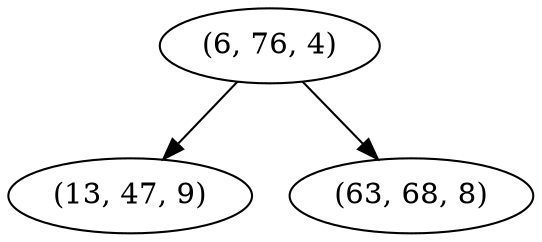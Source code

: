 digraph tree {
    "(6, 76, 4)";
    "(13, 47, 9)";
    "(63, 68, 8)";
    "(6, 76, 4)" -> "(13, 47, 9)";
    "(6, 76, 4)" -> "(63, 68, 8)";
}
